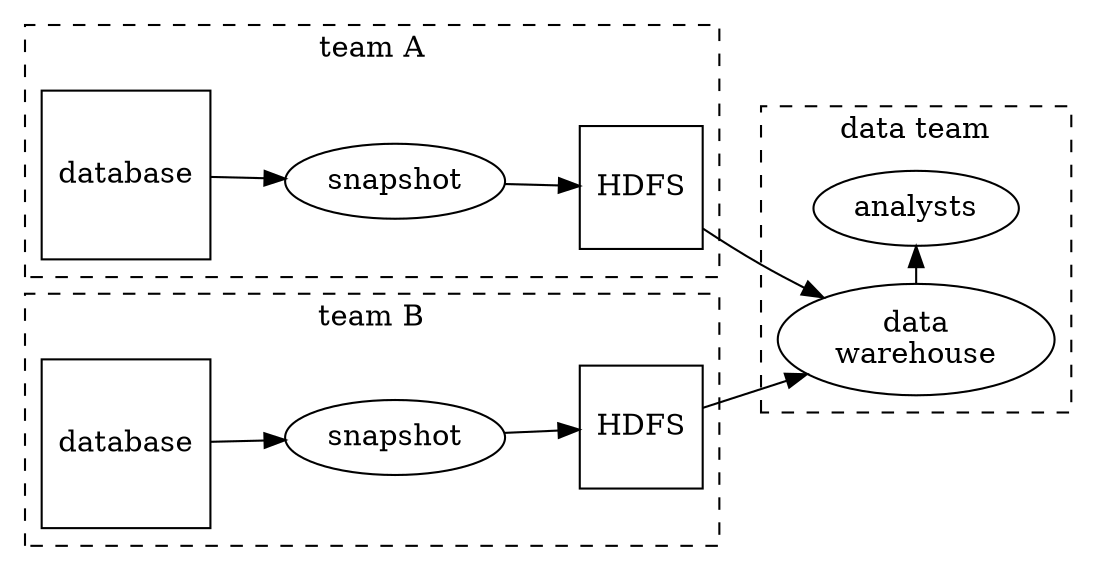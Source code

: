digraph {
  rankdir=LR

  dba[label="database", shape=square]
  dbb[label="database", shape=square]
  dw[label="data\nwarehouse"]
  sa[label="snapshot"]
  sb[label="snapshot"]
  hdfsA[label="HDFS", shape=square]
  hdfsB[label="HDFS", shape=square]
  a[label="analysts"]

  subgraph clusterA {
    label = "team A"
    style = dashed
    dba
    sa
    hdfsA
  }
  subgraph clusterB {
    label = "team B"
    style = dashed
    dbb
    sb
    hdfsB
  }

  subgraph clusterdata {
    label = "data team"
    style = dashed

    {rank=same; dw; a}

    hdfsA -> dw
    hdfsB -> dw
    dw -> a
  }

  dba -> sa -> hdfsA
  dbb -> sb -> hdfsB
}
